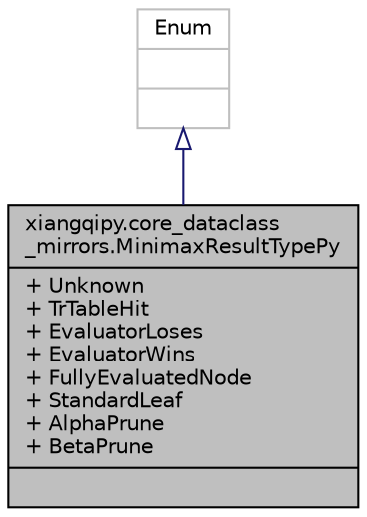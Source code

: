 digraph "xiangqipy.core_dataclass_mirrors.MinimaxResultTypePy"
{
 // LATEX_PDF_SIZE
  edge [fontname="Helvetica",fontsize="10",labelfontname="Helvetica",labelfontsize="10"];
  node [fontname="Helvetica",fontsize="10",shape=record];
  Node1 [label="{xiangqipy.core_dataclass\l_mirrors.MinimaxResultTypePy\n|+ Unknown\l+ TrTableHit\l+ EvaluatorLoses\l+ EvaluatorWins\l+ FullyEvaluatedNode\l+ StandardLeaf\l+ AlphaPrune\l+ BetaPrune\l|}",height=0.2,width=0.4,color="black", fillcolor="grey75", style="filled", fontcolor="black",tooltip="Enum indicating the type of result obtained from Minimax analysis of a single node."];
  Node2 -> Node1 [dir="back",color="midnightblue",fontsize="10",style="solid",arrowtail="onormal",fontname="Helvetica"];
  Node2 [label="{Enum\n||}",height=0.2,width=0.4,color="grey75", fillcolor="white", style="filled",tooltip=" "];
}
